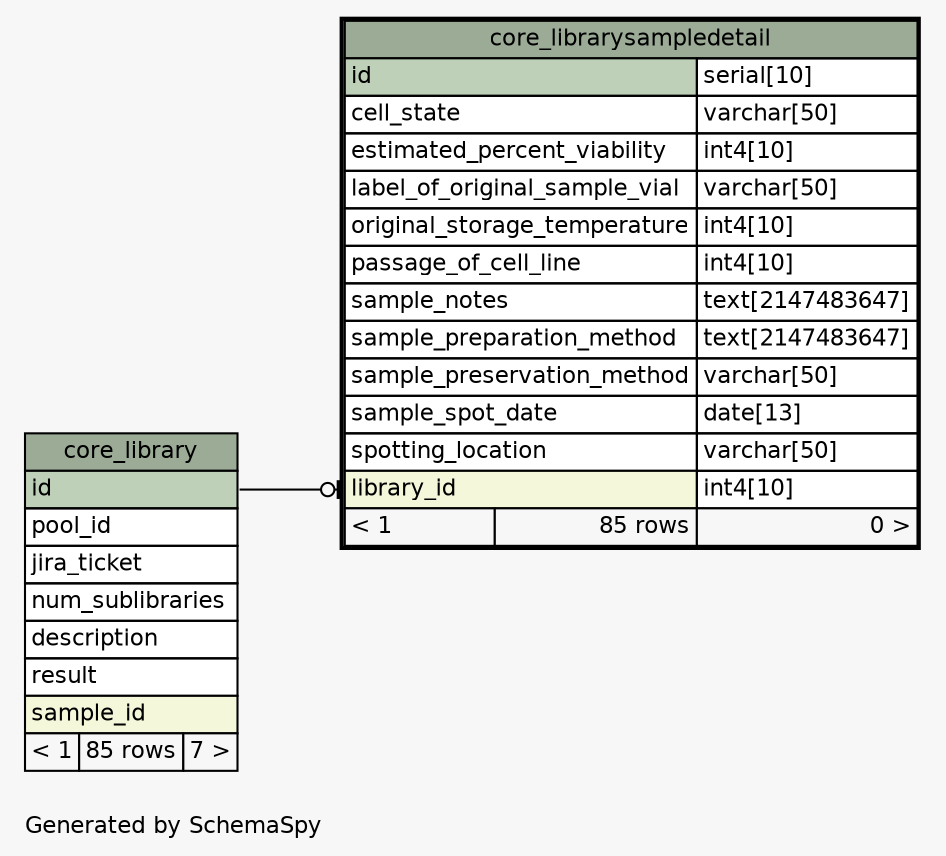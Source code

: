 // dot 2.36.0 on Mac OS X 10.9.5
// SchemaSpy rev 590
digraph "oneDegreeRelationshipsDiagram" {
  graph [
    rankdir="RL"
    bgcolor="#f7f7f7"
    label="\nGenerated by SchemaSpy"
    labeljust="l"
    nodesep="0.18"
    ranksep="0.46"
    fontname="Helvetica"
    fontsize="11"
  ];
  node [
    fontname="Helvetica"
    fontsize="11"
    shape="plaintext"
  ];
  edge [
    arrowsize="0.8"
  ];
  "core_librarysampledetail":"library_id":w -> "core_library":"id":e [arrowhead=none dir=back arrowtail=teeodot];
  "core_library" [
    label=<
    <TABLE BORDER="0" CELLBORDER="1" CELLSPACING="0" BGCOLOR="#ffffff">
      <TR><TD COLSPAN="3" BGCOLOR="#9bab96" ALIGN="CENTER">core_library</TD></TR>
      <TR><TD PORT="id" COLSPAN="3" BGCOLOR="#bed1b8" ALIGN="LEFT">id</TD></TR>
      <TR><TD PORT="pool_id" COLSPAN="3" ALIGN="LEFT">pool_id</TD></TR>
      <TR><TD PORT="jira_ticket" COLSPAN="3" ALIGN="LEFT">jira_ticket</TD></TR>
      <TR><TD PORT="num_sublibraries" COLSPAN="3" ALIGN="LEFT">num_sublibraries</TD></TR>
      <TR><TD PORT="description" COLSPAN="3" ALIGN="LEFT">description</TD></TR>
      <TR><TD PORT="result" COLSPAN="3" ALIGN="LEFT">result</TD></TR>
      <TR><TD PORT="sample_id" COLSPAN="3" BGCOLOR="#f4f7da" ALIGN="LEFT">sample_id</TD></TR>
      <TR><TD ALIGN="LEFT" BGCOLOR="#f7f7f7">&lt; 1</TD><TD ALIGN="RIGHT" BGCOLOR="#f7f7f7">85 rows</TD><TD ALIGN="RIGHT" BGCOLOR="#f7f7f7">7 &gt;</TD></TR>
    </TABLE>>
    URL="core_library.html"
    tooltip="core_library"
  ];
  "core_librarysampledetail" [
    label=<
    <TABLE BORDER="2" CELLBORDER="1" CELLSPACING="0" BGCOLOR="#ffffff">
      <TR><TD COLSPAN="3" BGCOLOR="#9bab96" ALIGN="CENTER">core_librarysampledetail</TD></TR>
      <TR><TD PORT="id" COLSPAN="2" BGCOLOR="#bed1b8" ALIGN="LEFT">id</TD><TD PORT="id.type" ALIGN="LEFT">serial[10]</TD></TR>
      <TR><TD PORT="cell_state" COLSPAN="2" ALIGN="LEFT">cell_state</TD><TD PORT="cell_state.type" ALIGN="LEFT">varchar[50]</TD></TR>
      <TR><TD PORT="estimated_percent_viability" COLSPAN="2" ALIGN="LEFT">estimated_percent_viability</TD><TD PORT="estimated_percent_viability.type" ALIGN="LEFT">int4[10]</TD></TR>
      <TR><TD PORT="label_of_original_sample_vial" COLSPAN="2" ALIGN="LEFT">label_of_original_sample_vial</TD><TD PORT="label_of_original_sample_vial.type" ALIGN="LEFT">varchar[50]</TD></TR>
      <TR><TD PORT="original_storage_temperature" COLSPAN="2" ALIGN="LEFT">original_storage_temperature</TD><TD PORT="original_storage_temperature.type" ALIGN="LEFT">int4[10]</TD></TR>
      <TR><TD PORT="passage_of_cell_line" COLSPAN="2" ALIGN="LEFT">passage_of_cell_line</TD><TD PORT="passage_of_cell_line.type" ALIGN="LEFT">int4[10]</TD></TR>
      <TR><TD PORT="sample_notes" COLSPAN="2" ALIGN="LEFT">sample_notes</TD><TD PORT="sample_notes.type" ALIGN="LEFT">text[2147483647]</TD></TR>
      <TR><TD PORT="sample_preparation_method" COLSPAN="2" ALIGN="LEFT">sample_preparation_method</TD><TD PORT="sample_preparation_method.type" ALIGN="LEFT">text[2147483647]</TD></TR>
      <TR><TD PORT="sample_preservation_method" COLSPAN="2" ALIGN="LEFT">sample_preservation_method</TD><TD PORT="sample_preservation_method.type" ALIGN="LEFT">varchar[50]</TD></TR>
      <TR><TD PORT="sample_spot_date" COLSPAN="2" ALIGN="LEFT">sample_spot_date</TD><TD PORT="sample_spot_date.type" ALIGN="LEFT">date[13]</TD></TR>
      <TR><TD PORT="spotting_location" COLSPAN="2" ALIGN="LEFT">spotting_location</TD><TD PORT="spotting_location.type" ALIGN="LEFT">varchar[50]</TD></TR>
      <TR><TD PORT="library_id" COLSPAN="2" BGCOLOR="#f4f7da" ALIGN="LEFT">library_id</TD><TD PORT="library_id.type" ALIGN="LEFT">int4[10]</TD></TR>
      <TR><TD ALIGN="LEFT" BGCOLOR="#f7f7f7">&lt; 1</TD><TD ALIGN="RIGHT" BGCOLOR="#f7f7f7">85 rows</TD><TD ALIGN="RIGHT" BGCOLOR="#f7f7f7">0 &gt;</TD></TR>
    </TABLE>>
    URL="core_librarysampledetail.html"
    tooltip="core_librarysampledetail"
  ];
}
